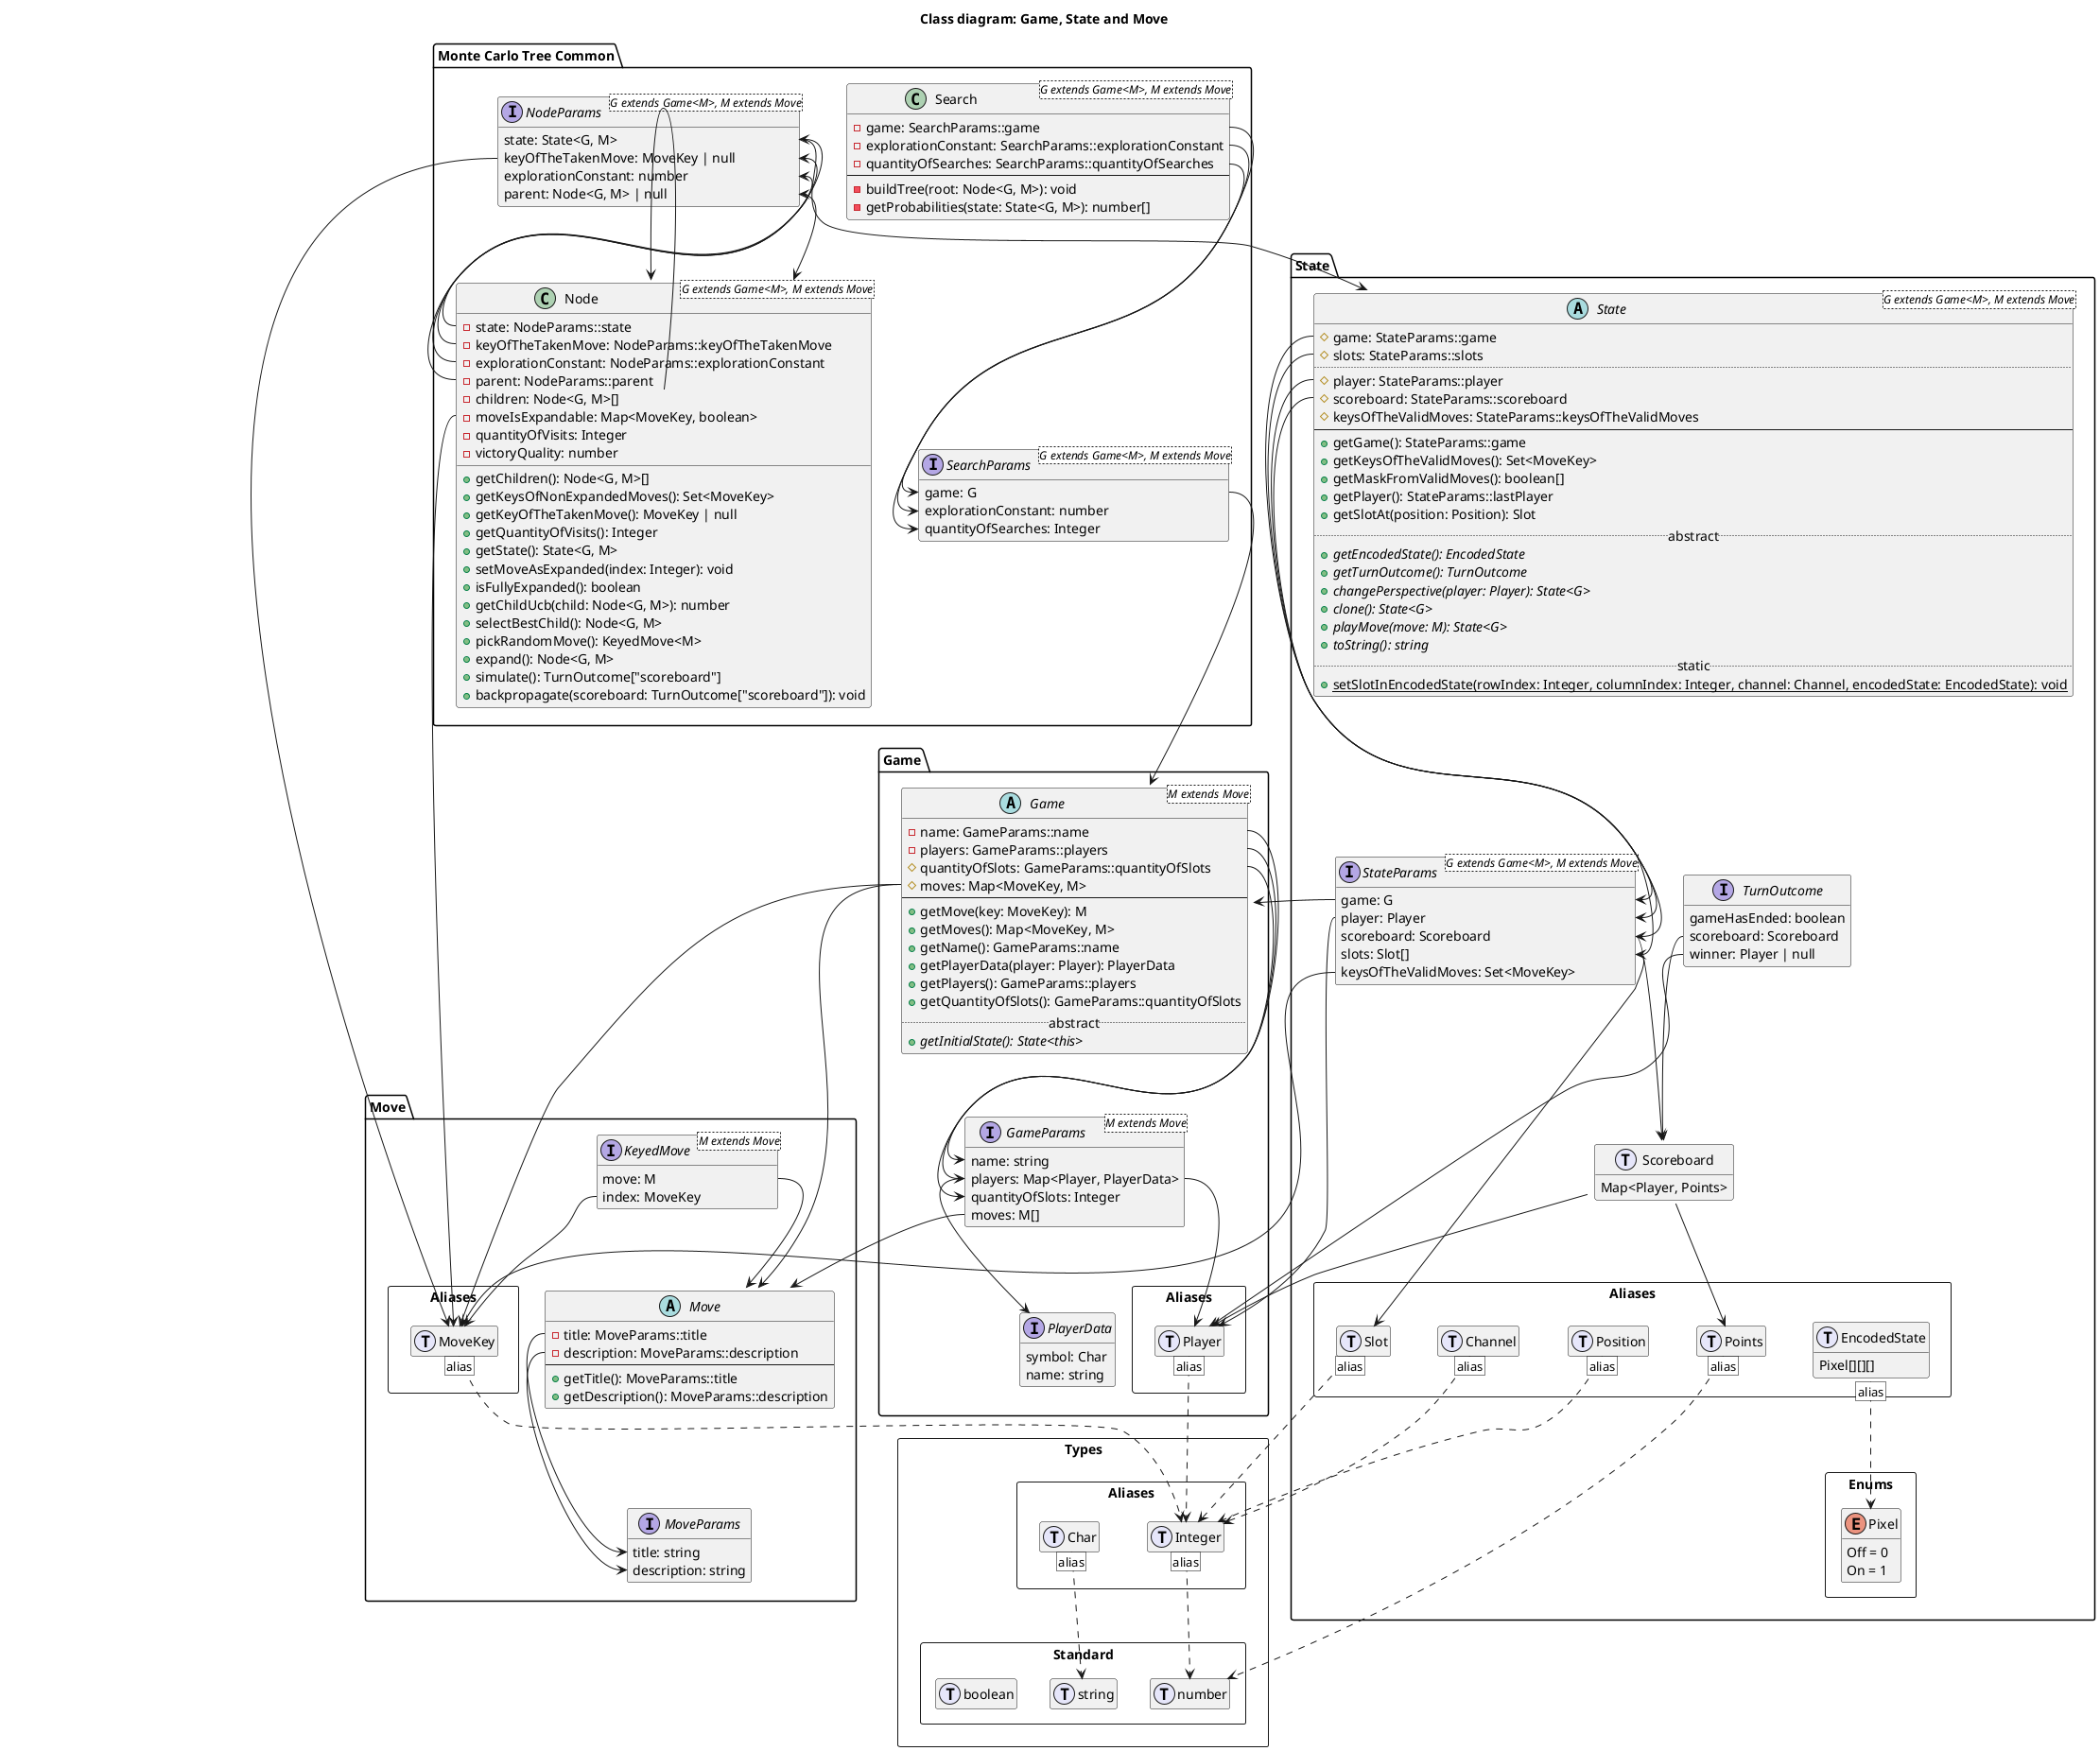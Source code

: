@startuml class_diagram_base
title Class diagram: Game, State and Move

hide empty members

!function $type($name)
!return "struct " + $name + " << (T,lavender) >>"
!endfunction

!function $type($name, $generics)
!return "struct " + $name + $generics + " << (T,lavender) >>"
!endfunction

!$M = "<M extends Move>"
!$G = "<G extends Game<M>, M extends Move>"

package Types << rectangle >> {

  package Standard << rectangle >>{
    $type(number)
    $type(string)
    $type(boolean)
  }

  package Aliases << rectangle >> {

    $type(Integer)
    Integer [alias] ..> number

    $type(Char)
    Char [alias] ..> string

  }

}

package move_package as "Move" {

    package Aliases << rectangle >> {

    $type(MoveKey)
    MoveKey [alias] ..> Integer

  }

  interface MoveParams {
    title: string
    description: string
  }

  abstract class Move {
    - title: MoveParams::title
    - description: MoveParams::description
    --
    + getTitle(): MoveParams::title
    + getDescription(): MoveParams::description
  }
  Move::title --> MoveParams::title
  Move::description --> MoveParams::description

  interface KeyedMove<M extends Move>  {
    move: M
    index: MoveKey
  }
  KeyedMove::move --> Move
  KeyedMove::index --> MoveKey

}

package game_package as "Game" {

  package Aliases << rectangle >> {

    $type(Player)
    Player [alias] ..> Integer

  }

  interface PlayerData {
    symbol: Char
    name: string
  }

  interface GameParams $M {
    name: string
    players: Map<Player, PlayerData>
    quantityOfSlots: Integer
    moves: M[]
  }
  GameParams::players --> Player
  GameParams::players --> PlayerData
  GameParams::moves --> Move

  abstract class Game $M {
    - name: GameParams::name
    - players: GameParams::players
    # quantityOfSlots: GameParams::quantityOfSlots
    # moves: Map<MoveKey, M>
    --
    + getMove(key: MoveKey): M
    + getMoves(): Map<MoveKey, M>
    + getName(): GameParams::name
    + getPlayerData(player: Player): PlayerData
    + getPlayers(): GameParams::players
    + getQuantityOfSlots(): GameParams::quantityOfSlots
    .. abstract ..
    + {abstract} getInitialState(): State<this>
  }
  Game::name --> GameParams::name
  Game::players --> GameParams::players
  Game::quantityOfSlots --> GameParams::quantityOfSlots
  Game::moves --> MoveKey
  Game::moves --> Move
  
}

package state_package as "State" {

  package Enums << rectangle >> {
    
    enum Pixel {
      Off = 0
      On = 1
    }

  }

  package Aliases << rectangle >> {

    $type(Channel)
    Channel [alias] ..> Integer

    $type(EncodedState) {
      Pixel[][][]
    }
    EncodedState::0 [alias] ..> Pixel

    $type(Points)
    Points [alias] ..> number

    $type(Position)
    Position [alias] ..> Integer

    $type(Slot)
    Slot [alias] ..> Integer

  }

  $type(Scoreboard) {
    Map<Player, Points>
  }
  Scoreboard::0 --> Player
  Scoreboard::0 --> Points

  interface TurnOutcome {
    gameHasEnded: boolean
    scoreboard: Scoreboard
    winner: Player | null
  }
  TurnOutcome::winner --> Player
  TurnOutcome::scoreboard --> Scoreboard

  interface StateParams $G {
    game: G
    player: Player
    scoreboard: Scoreboard
    slots: Slot[]
    keysOfTheValidMoves: Set<MoveKey>
  }
  StateParams::game --> Game
  StateParams::player --> Player
  StateParams::scoreboard --> Scoreboard
  StateParams::slots --> Slot
  StateParams::keysOfTheValidMoves --> MoveKey

  abstract class State $G {
    # game: StateParams::game
    # slots: StateParams::slots
    ..
    # player: StateParams::player
    # scoreboard: StateParams::scoreboard
    # keysOfTheValidMoves: StateParams::keysOfTheValidMoves
    --
    + getGame(): StateParams::game
    + getKeysOfTheValidMoves(): Set<MoveKey>
    + getMaskFromValidMoves(): boolean[]
    + getPlayer(): StateParams::lastPlayer
    + getSlotAt(position: Position): Slot
    .. abstract ..
    + {abstract} getEncodedState(): EncodedState
    + {abstract} getTurnOutcome(): TurnOutcome
    + {abstract} changePerspective(player: Player): State<G>
    + {abstract} clone(): State<G>
    + {abstract} playMove(move: M): State<G>
    + {abstract} toString(): string
    .. static ..
    + {static} setSlotInEncodedState(rowIndex: Integer, columnIndex: Integer, channel: Channel, encodedState: EncodedState): void
  }
  State::game --> StateParams::game
  State::slots --> StateParams::slots
  State::player --> StateParams::player
  State::scoreboard --> StateParams::scoreboard

}

package monte_carlo_tree_common_package as "Monte Carlo Tree Common" {

  interface NodeParams $G {
    state: State<G, M>
    keyOfTheTakenMove: MoveKey | null
    explorationConstant: number
    parent: Node<G, M> | null
  }
  NodeParams::state --> State
  NodeParams::keyOfTheTakenMove --> MoveKey
  NodeParams::parent --> Node

  class Node $G {
    - state: NodeParams::state
    - keyOfTheTakenMove: NodeParams::keyOfTheTakenMove
    - explorationConstant: NodeParams::explorationConstant
    - parent: NodeParams::parent
    - children: Node<G, M>[]
    - moveIsExpandable: Map<MoveKey, boolean>
    - quantityOfVisits: Integer
    - victoryQuality: number
    + getChildren(): Node<G, M>[]
    + getKeysOfNonExpandedMoves(): Set<MoveKey>
    + getKeyOfTheTakenMove(): MoveKey | null
    + getQuantityOfVisits(): Integer
    + getState(): State<G, M>
    + setMoveAsExpanded(index: Integer): void
    + isFullyExpanded(): boolean
    + getChildUcb(child: Node<G, M>): number
    + selectBestChild(): Node<G, M>
    + pickRandomMove(): KeyedMove<M>
    + expand(): Node<G, M>
    + simulate(): TurnOutcome["scoreboard"]
    + backpropagate(scoreboard: TurnOutcome["scoreboard"]): void
  }
  Node::state --> NodeParams::state
  Node::keyOfTheTakenMove --> NodeParams::keyOfTheTakenMove
  Node::explorationConstant --> NodeParams::explorationConstant
  Node::parent --> NodeParams::parent
  Node::children --> Node
  Node::moveIsExpandable --> MoveKey

  interface SearchParams $G {
    game: G
    explorationConstant: number
    quantityOfSearches: Integer
  }
  SearchParams::game --> Game

  class Search $G {
    - game: SearchParams::game
    - explorationConstant: SearchParams::explorationConstant
    - quantityOfSearches: SearchParams::quantityOfSearches
    --
    - buildTree(root: Node<G, M>): void
    - getProbabilities(state: State<G, M>): number[]
  }
  Search::game --> SearchParams::game
  Search::explorationConstant --> SearchParams::explorationConstant
  Search::quantityOfSearches --> SearchParams::quantityOfSearches

}

@enduml
